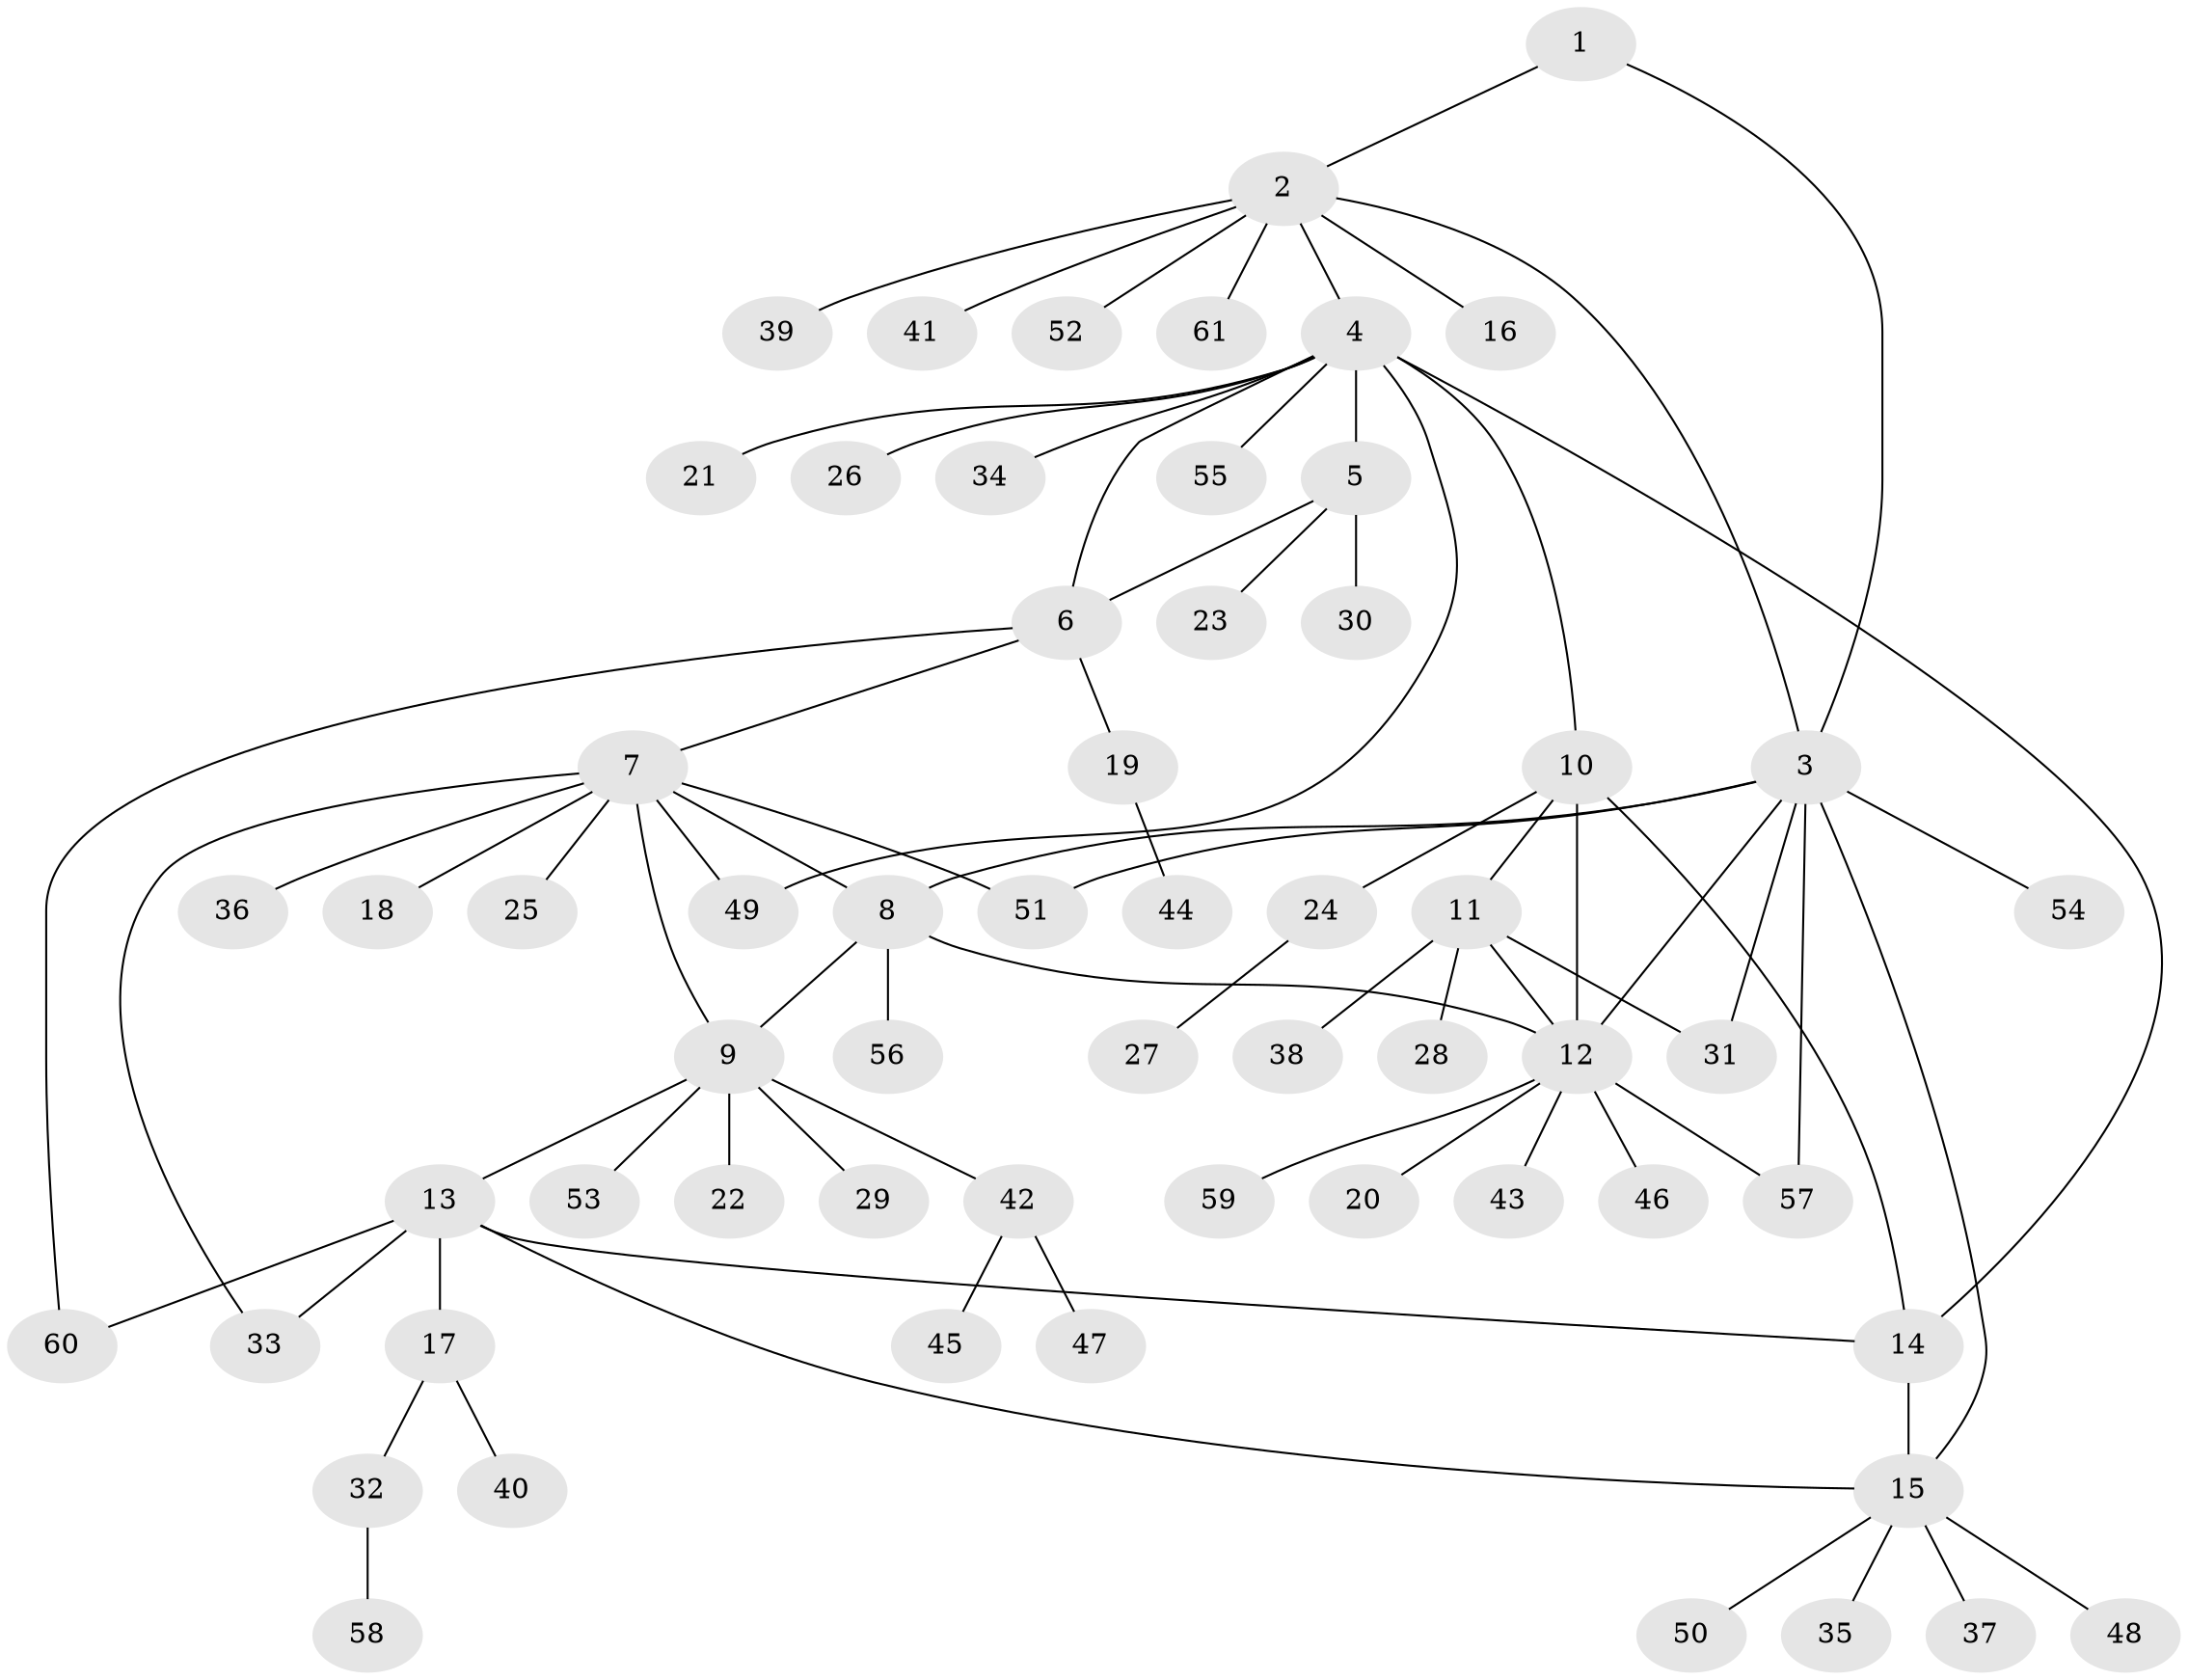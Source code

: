 // Generated by graph-tools (version 1.1) at 2025/37/03/09/25 02:37:35]
// undirected, 61 vertices, 77 edges
graph export_dot {
graph [start="1"]
  node [color=gray90,style=filled];
  1;
  2;
  3;
  4;
  5;
  6;
  7;
  8;
  9;
  10;
  11;
  12;
  13;
  14;
  15;
  16;
  17;
  18;
  19;
  20;
  21;
  22;
  23;
  24;
  25;
  26;
  27;
  28;
  29;
  30;
  31;
  32;
  33;
  34;
  35;
  36;
  37;
  38;
  39;
  40;
  41;
  42;
  43;
  44;
  45;
  46;
  47;
  48;
  49;
  50;
  51;
  52;
  53;
  54;
  55;
  56;
  57;
  58;
  59;
  60;
  61;
  1 -- 2;
  1 -- 3;
  2 -- 3;
  2 -- 4;
  2 -- 16;
  2 -- 39;
  2 -- 41;
  2 -- 52;
  2 -- 61;
  3 -- 8;
  3 -- 12;
  3 -- 15;
  3 -- 31;
  3 -- 51;
  3 -- 54;
  3 -- 57;
  4 -- 5;
  4 -- 6;
  4 -- 10;
  4 -- 14;
  4 -- 21;
  4 -- 26;
  4 -- 34;
  4 -- 49;
  4 -- 55;
  5 -- 6;
  5 -- 23;
  5 -- 30;
  6 -- 7;
  6 -- 19;
  6 -- 60;
  7 -- 8;
  7 -- 9;
  7 -- 18;
  7 -- 25;
  7 -- 33;
  7 -- 36;
  7 -- 49;
  7 -- 51;
  8 -- 9;
  8 -- 12;
  8 -- 56;
  9 -- 13;
  9 -- 22;
  9 -- 29;
  9 -- 42;
  9 -- 53;
  10 -- 11;
  10 -- 12;
  10 -- 14;
  10 -- 24;
  11 -- 12;
  11 -- 28;
  11 -- 31;
  11 -- 38;
  12 -- 20;
  12 -- 43;
  12 -- 46;
  12 -- 57;
  12 -- 59;
  13 -- 14;
  13 -- 15;
  13 -- 17;
  13 -- 33;
  13 -- 60;
  14 -- 15;
  15 -- 35;
  15 -- 37;
  15 -- 48;
  15 -- 50;
  17 -- 32;
  17 -- 40;
  19 -- 44;
  24 -- 27;
  32 -- 58;
  42 -- 45;
  42 -- 47;
}

